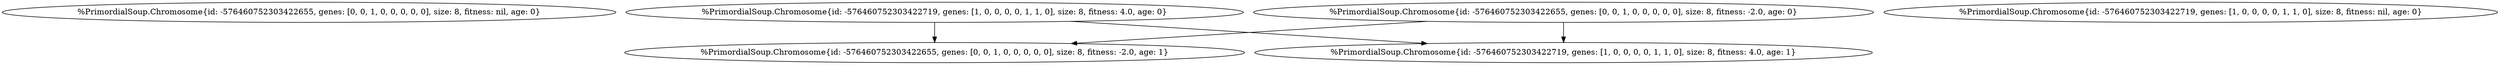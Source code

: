 strict digraph {
    48970210[label="%PrimordialSoup.Chromosome{id: -576460752303422655, genes: [0, 0, 1, 0, 0, 0, 0, 0], size: 8, fitness: nil, age: 0}"]
    673351994[label="%PrimordialSoup.Chromosome{id: -576460752303422655, genes: [0, 0, 1, 0, 0, 0, 0, 0], size: 8, fitness: -2.0, age: 1}"]
    841977307[label="%PrimordialSoup.Chromosome{id: -576460752303422719, genes: [1, 0, 0, 0, 0, 1, 1, 0], size: 8, fitness: 4.0, age: 1}"]
    1989372946[label="%PrimordialSoup.Chromosome{id: -576460752303422719, genes: [1, 0, 0, 0, 0, 1, 1, 0], size: 8, fitness: nil, age: 0}"]
    4065830221[label="%PrimordialSoup.Chromosome{id: -576460752303422719, genes: [1, 0, 0, 0, 0, 1, 1, 0], size: 8, fitness: 4.0, age: 0}"]
    4218558756[label="%PrimordialSoup.Chromosome{id: -576460752303422655, genes: [0, 0, 1, 0, 0, 0, 0, 0], size: 8, fitness: -2.0, age: 0}"]
    4065830221 -> 673351994 [weight=1]
    4065830221 -> 841977307 [weight=1]
    4218558756 -> 673351994 [weight=1]
    4218558756 -> 841977307 [weight=1]
}
